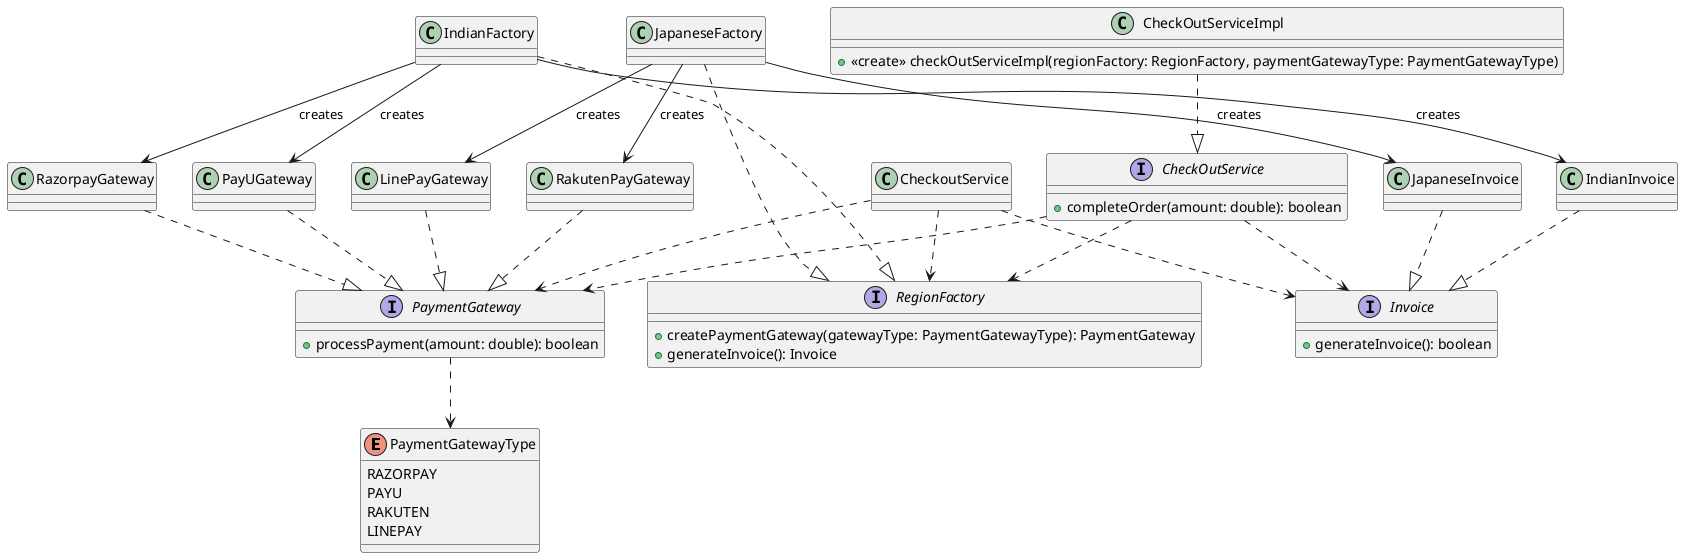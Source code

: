 @startuml

enum PaymentGatewayType {
    RAZORPAY
    PAYU
    RAKUTEN
    LINEPAY
}

interface PaymentGateway {
    +processPayment(amount: double): boolean
}

interface Invoice {
    +generateInvoice(): boolean
}

interface RegionFactory {
    +createPaymentGateway(gatewayType: PaymentGatewayType): PaymentGateway
    +generateInvoice(): Invoice
}

interface CheckOutService {
    +completeOrder(amount: double): boolean
}

' payment gateway
class RazorpayGateway
class PayUGateway

class RakutenPayGateway
class LinePayGateway

' Invoice
class IndianInvoice
class JapaneseInvoice

' CheckoutService Impl
class CheckOutServiceImpl {
    +<<create>> checkOutServiceImpl(regionFactory: RegionFactory, paymentGatewayType: PaymentGatewayType)
}

class IndianFactory
class JapaneseFactory

' Payment impl
RazorpayGateway ..|> PaymentGateway
PayUGateway ..|> PaymentGateway
RakutenPayGateway ..|> PaymentGateway
LinePayGateway ..|> PaymentGateway

' Invoice Impl
IndianInvoice ..|> Invoice
JapaneseInvoice ..|> Invoice

' CheckoutService Impl
CheckOutServiceImpl ..|> CheckOutService

' Region
IndianFactory ..|> RegionFactory
JapaneseFactory ..|> RegionFactory



' dependency
CheckOutService ..> RegionFactory
CheckOutService ..> Invoice
CheckOutService ..> PaymentGateway
PaymentGateway ..> PaymentGatewayType

' Association
CheckoutService ..> PaymentGateway
CheckoutService ..> Invoice
CheckoutService ..> RegionFactory

IndianFactory --> RazorpayGateway : creates
IndianFactory --> PayUGateway : creates
IndianFactory --> IndianInvoice : creates

JapaneseFactory --> RakutenPayGateway : creates
JapaneseFactory --> LinePayGateway : creates
JapaneseFactory --> JapaneseInvoice : creates


@enduml